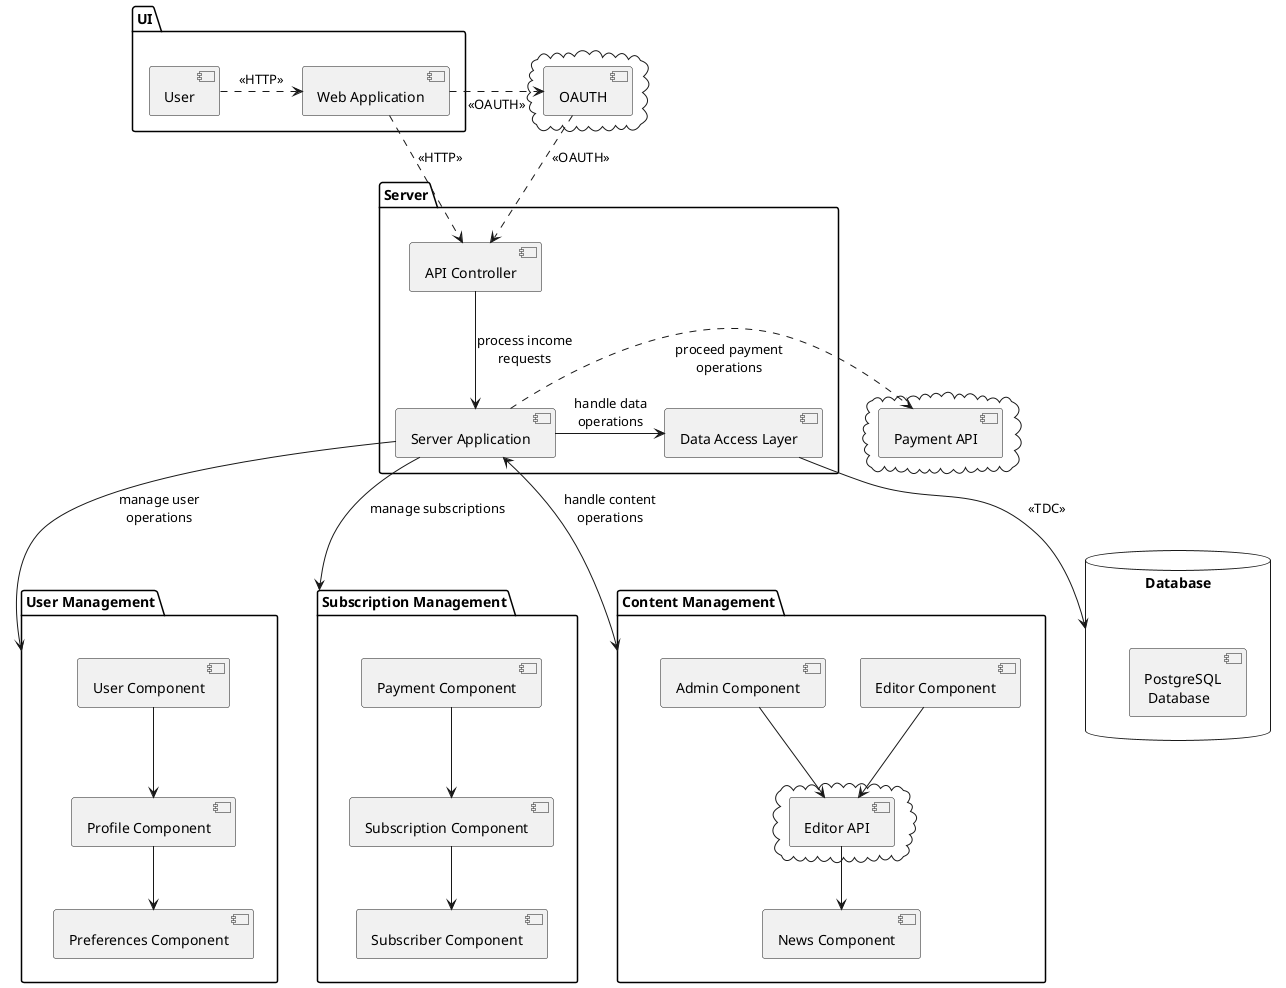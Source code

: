 @startuml paid_subscriber_component

package "UI" {
    [User]

    [Web Application] as WebApp
}

cloud {
    [OAUTH]
}

package "Server" {
    [API Controller] as APIController
    [Server Application] as ServerApp
    [Data Access Layer] as DAL
}

database "Database" {
    [PostgreSQL\n Database] as PSQLDatabase
}

cloud {
    [Payment API] as PayAPI
}

package "User Management" {
    [User Component] as UserComponent
    [Profile Component] as ProfileComponent
    [Preferences Component] as PreferencesComponent

    UserComponent --> ProfileComponent
    ProfileComponent --> PreferencesComponent
}

package "Subscription Management" {
    [Subscriber Component] as SubscriberComponent
    [Payment Component] as PaymentComponent
    [Subscription Component] as SubscriptionComponent

    PaymentComponent --> SubscriptionComponent
    SubscriptionComponent --> SubscriberComponent
}

package "Content Management" {
    [News Component] as NewsComponent
    [Editor Component] as EditorComponent
    [Admin Component] as AdminComponent

    cloud {
        [Editor API] as EditorAPI
    }

    AdminComponent --> EditorAPI
    EditorComponent --> EditorAPI
    EditorAPI --> NewsComponent
}

User .> WebApp: <<HTTP>>
WebApp .> OAUTH: <<OAUTH>>
OAUTH ..> APIController: <<OAUTH>>

WebApp ..> APIController: <<HTTP>>
DAL --> Database: <<TDC>>

ServerApp -> DAL: handle data\noperations
APIController --> ServerApp: process income\nrequests
ServerApp .> PayAPI: \nproceed payment\noperations

ServerApp <--> [Content Management]: handle content\noperations
ServerApp --> [Subscription Management]: manage subscriptions
ServerApp --> [User Management]: manage user\noperations

@enduml
